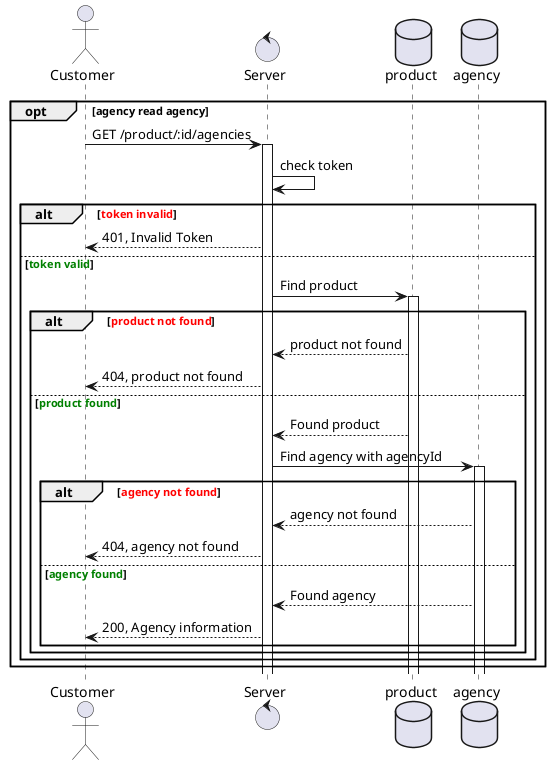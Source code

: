 @startuml customer read agency information

actor Customer
control Server
database product
database agency

opt agency read agency
  Customer -> Server: GET /product/:id/agencies
  activate Server
  Server -> Server: check token
  alt <font color="Red">token invalid</font>
    Customer <-- Server: 401, Invalid Token
  else <font color="Green">token valid</font>
    Server -> product: Find product
    activate product
    alt <font color="Red">product not found</font>
      Server <-- product: product not found
      Customer <-- Server: 404, product not found
    else <font color="Green">product found</font>
    Server <-- product: Found product
    Server -> agency: Find agency with agencyId
      activate agency
      alt <font color="Red">agency not found</font>
        Server <-- agency: agency not found
        Customer <-- Server: 404, agency not found
      else <font color="Green">agency found</font>
        Server <-- agency: Found agency
        Customer <-- Server: 200, Agency information
      end
    end
  end
end

@enduml